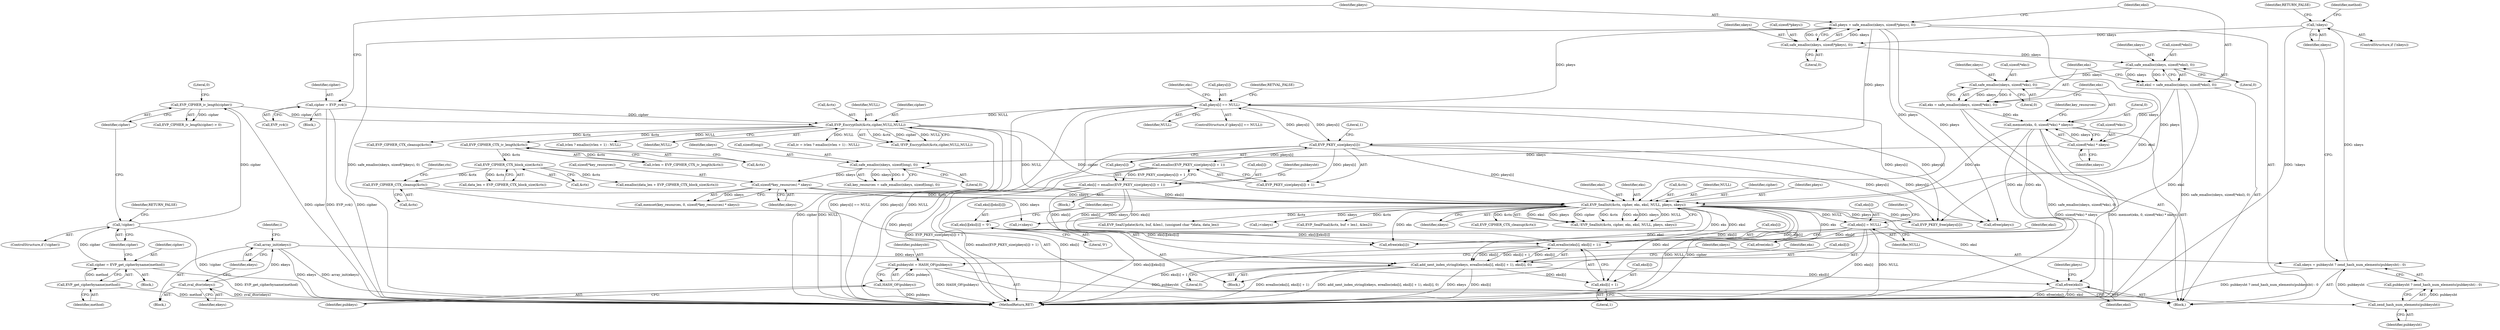 digraph "0_php_89637c6b41b510c20d262c17483f582f115c66d6@API" {
"1000409" [label="(Call,erealloc(eks[i], eksl[i] + 1))"];
"1000314" [label="(Call,EVP_SealInit(&ctx, cipher, eks, eksl, NULL, pkeys, nkeys))"];
"1000308" [label="(Call,EVP_CIPHER_CTX_cleanup(&ctx))"];
"1000305" [label="(Call,EVP_CIPHER_CTX_block_size(&ctx))"];
"1000288" [label="(Call,EVP_CIPHER_CTX_iv_length(&ctx))"];
"1000274" [label="(Call,EVP_EncryptInit(&ctx,cipher,NULL,NULL))"];
"1000177" [label="(Call,cipher = EVP_rc4())"];
"1000170" [label="(Call,EVP_CIPHER_iv_length(cipher))"];
"1000164" [label="(Call,!cipher)"];
"1000159" [label="(Call,cipher = EVP_get_cipherbyname(method))"];
"1000161" [label="(Call,EVP_get_cipherbyname(method))"];
"1000247" [label="(Call,pkeys[i] == NULL)"];
"1000180" [label="(Call,pkeys = safe_emalloc(nkeys, sizeof(*pkeys), 0))"];
"1000182" [label="(Call,safe_emalloc(nkeys, sizeof(*pkeys), 0))"];
"1000152" [label="(Call,!nkeys)"];
"1000144" [label="(Call,nkeys = pubkeysht ? zend_hash_num_elements(pubkeysht) : 0)"];
"1000148" [label="(Call,zend_hash_num_elements(pubkeysht))"];
"1000140" [label="(Call,pubkeysht = HASH_OF(pubkeys))"];
"1000142" [label="(Call,HASH_OF(pubkeys))"];
"1000261" [label="(Call,EVP_PKEY_size(pkeys[i]))"];
"1000204" [label="(Call,memset(eks, 0, sizeof(*eks) * nkeys))"];
"1000196" [label="(Call,eks = safe_emalloc(nkeys, sizeof(*eks), 0))"];
"1000198" [label="(Call,safe_emalloc(nkeys, sizeof(*eks), 0))"];
"1000190" [label="(Call,safe_emalloc(nkeys, sizeof(*eksl), 0))"];
"1000207" [label="(Call,sizeof(*eks) * nkeys)"];
"1000255" [label="(Call,eks[i] = emalloc(EVP_PKEY_size(pkeys[i]) + 1))"];
"1000259" [label="(Call,emalloc(EVP_PKEY_size(pkeys[i]) + 1))"];
"1000188" [label="(Call,eksl = safe_emalloc(nkeys, sizeof(*eksl), 0))"];
"1000222" [label="(Call,sizeof(*key_resources) * nkeys)"];
"1000214" [label="(Call,safe_emalloc(nkeys, sizeof(long), 0))"];
"1000422" [label="(Call,eks[i] = NULL)"];
"1000398" [label="(Call,eks[i][eksl[i]] = '\0')"];
"1000407" [label="(Call,add_next_index_stringl(ekeys, erealloc(eks[i], eksl[i] + 1), eksl[i], 0))"];
"1000386" [label="(Call,array_init(ekeys))"];
"1000384" [label="(Call,zval_dtor(ekeys))"];
"1000409" [label="(Call,erealloc(eks[i], eksl[i] + 1))"];
"1000413" [label="(Call,eksl[i] + 1)"];
"1000498" [label="(Call,efree(eksl))"];
"1000205" [label="(Identifier,eks)"];
"1000142" [label="(Call,HASH_OF(pubkeys))"];
"1000148" [label="(Call,zend_hash_num_elements(pubkeysht))"];
"1000195" [label="(Literal,0)"];
"1000315" [label="(Call,&ctx)"];
"1000316" [label="(Identifier,ctx)"];
"1000499" [label="(Identifier,eksl)"];
"1000387" [label="(Identifier,ekeys)"];
"1000155" [label="(Identifier,RETURN_FALSE)"];
"1000169" [label="(Call,EVP_CIPHER_iv_length(cipher) > 0)"];
"1000320" [label="(Identifier,NULL)"];
"1000293" [label="(Call,ivlen ? emalloc(ivlen + 1) : NULL)"];
"1000422" [label="(Call,eks[i] = NULL)"];
"1000413" [label="(Call,eksl[i] + 1)"];
"1000218" [label="(Literal,0)"];
"1000397" [label="(Block,)"];
"1000152" [label="(Call,!nkeys)"];
"1000317" [label="(Identifier,cipher)"];
"1000259" [label="(Call,emalloc(EVP_PKEY_size(pkeys[i]) + 1))"];
"1000219" [label="(Call,memset(key_resources, 0, sizeof(*key_resources) * nkeys))"];
"1000161" [label="(Call,EVP_get_cipherbyname(method))"];
"1000410" [label="(Call,eks[i])"];
"1000177" [label="(Call,cipher = EVP_rc4())"];
"1000305" [label="(Call,EVP_CIPHER_CTX_block_size(&ctx))"];
"1000204" [label="(Call,memset(eks, 0, sizeof(*eks) * nkeys))"];
"1000107" [label="(Block,)"];
"1000248" [label="(Call,pkeys[i])"];
"1000386" [label="(Call,array_init(ekeys))"];
"1000207" [label="(Call,sizeof(*eks) * nkeys)"];
"1000392" [label="(Call,i<nkeys)"];
"1000291" [label="(Call,iv = ivlen ? emalloc(ivlen + 1) : NULL)"];
"1000384" [label="(Call,zval_dtor(ekeys))"];
"1000498" [label="(Call,efree(eksl))"];
"1000385" [label="(Identifier,ekeys)"];
"1000273" [label="(Call,!EVP_EncryptInit(&ctx,cipher,NULL,NULL))"];
"1000407" [label="(Call,add_next_index_stringl(ekeys, erealloc(eks[i], eksl[i] + 1), eksl[i], 0))"];
"1000191" [label="(Identifier,nkeys)"];
"1000167" [label="(Identifier,RETURN_FALSE)"];
"1000157" [label="(Identifier,method)"];
"1000251" [label="(Identifier,NULL)"];
"1000423" [label="(Call,eks[i])"];
"1000172" [label="(Literal,0)"];
"1000190" [label="(Call,safe_emalloc(nkeys, sizeof(*eksl), 0))"];
"1000501" [label="(Identifier,pkeys)"];
"1000321" [label="(Identifier,pkeys)"];
"1000176" [label="(Block,)"];
"1000182" [label="(Call,safe_emalloc(nkeys, sizeof(*pkeys), 0))"];
"1000253" [label="(Identifier,RETVAL_FALSE)"];
"1000203" [label="(Literal,0)"];
"1000390" [label="(Identifier,i)"];
"1000496" [label="(Call,efree(eks))"];
"1000342" [label="(Call,EVP_SealFinal(&ctx, buf + len1, &len2))"];
"1000211" [label="(Identifier,nkeys)"];
"1000171" [label="(Identifier,cipher)"];
"1000162" [label="(Identifier,method)"];
"1000187" [label="(Literal,0)"];
"1000200" [label="(Call,sizeof(*eks))"];
"1000267" [label="(Identifier,pubkeysht)"];
"1000288" [label="(Call,EVP_CIPHER_CTX_iv_length(&ctx))"];
"1000153" [label="(Identifier,nkeys)"];
"1000160" [label="(Identifier,cipher)"];
"1000164" [label="(Call,!cipher)"];
"1000222" [label="(Call,sizeof(*key_resources) * nkeys)"];
"1000165" [label="(Identifier,cipher)"];
"1000199" [label="(Identifier,nkeys)"];
"1000146" [label="(Call,pubkeysht ? zend_hash_num_elements(pubkeysht) : 0)"];
"1000255" [label="(Call,eks[i] = emalloc(EVP_PKEY_size(pkeys[i]) + 1))"];
"1000417" [label="(Literal,1)"];
"1000314" [label="(Call,EVP_SealInit(&ctx, cipher, eks, eksl, NULL, pkeys, nkeys))"];
"1000188" [label="(Call,eksl = safe_emalloc(nkeys, sizeof(*eksl), 0))"];
"1000197" [label="(Identifier,eks)"];
"1000306" [label="(Call,&ctx)"];
"1000274" [label="(Call,EVP_EncryptInit(&ctx,cipher,NULL,NULL))"];
"1000414" [label="(Call,eksl[i])"];
"1000322" [label="(Identifier,nkeys)"];
"1000226" [label="(Identifier,nkeys)"];
"1000170" [label="(Call,EVP_CIPHER_iv_length(cipher))"];
"1000206" [label="(Literal,0)"];
"1000277" [label="(Identifier,cipher)"];
"1000159" [label="(Call,cipher = EVP_get_cipherbyname(method))"];
"1000192" [label="(Call,sizeof(*eksl))"];
"1000140" [label="(Call,pubkeysht = HASH_OF(pubkeys))"];
"1000257" [label="(Identifier,eks)"];
"1000408" [label="(Identifier,ekeys)"];
"1000145" [label="(Identifier,nkeys)"];
"1000265" [label="(Literal,1)"];
"1000180" [label="(Call,pkeys = safe_emalloc(nkeys, sizeof(*pkeys), 0))"];
"1000181" [label="(Identifier,pkeys)"];
"1000262" [label="(Call,pkeys[i])"];
"1000424" [label="(Identifier,eks)"];
"1000356" [label="(Block,)"];
"1000215" [label="(Identifier,nkeys)"];
"1000319" [label="(Identifier,eksl)"];
"1000198" [label="(Call,safe_emalloc(nkeys, sizeof(*eks), 0))"];
"1000286" [label="(Call,ivlen = EVP_CIPHER_CTX_iv_length(&ctx))"];
"1000338" [label="(Call,EVP_CIPHER_CTX_cleanup(&ctx))"];
"1000158" [label="(Block,)"];
"1000469" [label="(Call,i<nkeys)"];
"1000279" [label="(Identifier,NULL)"];
"1000214" [label="(Call,safe_emalloc(nkeys, sizeof(long), 0))"];
"1000421" [label="(Literal,0)"];
"1000282" [label="(Call,EVP_CIPHER_CTX_cleanup(&ctx))"];
"1000189" [label="(Identifier,eksl)"];
"1000260" [label="(Call,EVP_PKEY_size(pkeys[i]) + 1)"];
"1000399" [label="(Call,eks[i][eksl[i]])"];
"1000246" [label="(ControlStructure,if (pkeys[i] == NULL))"];
"1000309" [label="(Call,&ctx)"];
"1000245" [label="(Block,)"];
"1000261" [label="(Call,EVP_PKEY_size(pkeys[i]))"];
"1000208" [label="(Call,sizeof(*eks))"];
"1000318" [label="(Identifier,eks)"];
"1000275" [label="(Call,&ctx)"];
"1000278" [label="(Identifier,NULL)"];
"1000163" [label="(ControlStructure,if (!cipher))"];
"1000149" [label="(Identifier,pubkeysht)"];
"1000196" [label="(Call,eks = safe_emalloc(nkeys, sizeof(*eks), 0))"];
"1000256" [label="(Call,eks[i])"];
"1000426" [label="(Identifier,NULL)"];
"1000504" [label="(MethodReturn,RET)"];
"1000302" [label="(Call,emalloc(data_len + EVP_CIPHER_CTX_block_size(&ctx)))"];
"1000179" [label="(Call,EVP_rc4())"];
"1000216" [label="(Call,sizeof(long))"];
"1000409" [label="(Call,erealloc(eks[i], eksl[i] + 1))"];
"1000398" [label="(Call,eks[i][eksl[i]] = '\0')"];
"1000483" [label="(Call,EVP_PKEY_free(pkeys[i]))"];
"1000419" [label="(Identifier,eksl)"];
"1000406" [label="(Literal,'\0')"];
"1000178" [label="(Identifier,cipher)"];
"1000213" [label="(Identifier,key_resources)"];
"1000313" [label="(Call,!EVP_SealInit(&ctx, cipher, eks, eksl, NULL, pkeys, nkeys))"];
"1000308" [label="(Call,EVP_CIPHER_CTX_cleanup(&ctx))"];
"1000324" [label="(Call,EVP_SealUpdate(&ctx, buf, &len1, (unsigned char *)data, data_len))"];
"1000151" [label="(ControlStructure,if (!nkeys))"];
"1000144" [label="(Call,nkeys = pubkeysht ? zend_hash_num_elements(pubkeysht) : 0)"];
"1000143" [label="(Identifier,pubkeys)"];
"1000289" [label="(Call,&ctx)"];
"1000396" [label="(Identifier,i)"];
"1000212" [label="(Call,key_resources = safe_emalloc(nkeys, sizeof(long), 0))"];
"1000141" [label="(Identifier,pubkeysht)"];
"1000492" [label="(Call,efree(eks[i]))"];
"1000303" [label="(Call,data_len + EVP_CIPHER_CTX_block_size(&ctx))"];
"1000500" [label="(Call,efree(pkeys))"];
"1000247" [label="(Call,pkeys[i] == NULL)"];
"1000184" [label="(Call,sizeof(*pkeys))"];
"1000223" [label="(Call,sizeof(*key_resources))"];
"1000183" [label="(Identifier,nkeys)"];
"1000418" [label="(Call,eksl[i])"];
"1000409" -> "1000407"  [label="AST: "];
"1000409" -> "1000413"  [label="CFG: "];
"1000410" -> "1000409"  [label="AST: "];
"1000413" -> "1000409"  [label="AST: "];
"1000419" -> "1000409"  [label="CFG: "];
"1000409" -> "1000504"  [label="DDG: eksl[i] + 1"];
"1000409" -> "1000407"  [label="DDG: eks[i]"];
"1000409" -> "1000407"  [label="DDG: eksl[i] + 1"];
"1000314" -> "1000409"  [label="DDG: eks"];
"1000314" -> "1000409"  [label="DDG: eksl"];
"1000422" -> "1000409"  [label="DDG: eks[i]"];
"1000255" -> "1000409"  [label="DDG: eks[i]"];
"1000398" -> "1000409"  [label="DDG: eks[i][eksl[i]]"];
"1000407" -> "1000409"  [label="DDG: eksl[i]"];
"1000314" -> "1000313"  [label="AST: "];
"1000314" -> "1000322"  [label="CFG: "];
"1000315" -> "1000314"  [label="AST: "];
"1000317" -> "1000314"  [label="AST: "];
"1000318" -> "1000314"  [label="AST: "];
"1000319" -> "1000314"  [label="AST: "];
"1000320" -> "1000314"  [label="AST: "];
"1000321" -> "1000314"  [label="AST: "];
"1000322" -> "1000314"  [label="AST: "];
"1000313" -> "1000314"  [label="CFG: "];
"1000314" -> "1000504"  [label="DDG: NULL"];
"1000314" -> "1000504"  [label="DDG: cipher"];
"1000314" -> "1000313"  [label="DDG: eksl"];
"1000314" -> "1000313"  [label="DDG: pkeys"];
"1000314" -> "1000313"  [label="DDG: cipher"];
"1000314" -> "1000313"  [label="DDG: &ctx"];
"1000314" -> "1000313"  [label="DDG: eks"];
"1000314" -> "1000313"  [label="DDG: nkeys"];
"1000314" -> "1000313"  [label="DDG: NULL"];
"1000308" -> "1000314"  [label="DDG: &ctx"];
"1000274" -> "1000314"  [label="DDG: cipher"];
"1000274" -> "1000314"  [label="DDG: NULL"];
"1000204" -> "1000314"  [label="DDG: eks"];
"1000255" -> "1000314"  [label="DDG: eks[i]"];
"1000188" -> "1000314"  [label="DDG: eksl"];
"1000180" -> "1000314"  [label="DDG: pkeys"];
"1000261" -> "1000314"  [label="DDG: pkeys[i]"];
"1000222" -> "1000314"  [label="DDG: nkeys"];
"1000314" -> "1000324"  [label="DDG: &ctx"];
"1000314" -> "1000338"  [label="DDG: &ctx"];
"1000314" -> "1000342"  [label="DDG: &ctx"];
"1000314" -> "1000392"  [label="DDG: nkeys"];
"1000314" -> "1000413"  [label="DDG: eksl"];
"1000314" -> "1000407"  [label="DDG: eksl"];
"1000314" -> "1000422"  [label="DDG: NULL"];
"1000314" -> "1000469"  [label="DDG: nkeys"];
"1000314" -> "1000483"  [label="DDG: pkeys"];
"1000314" -> "1000492"  [label="DDG: eks"];
"1000314" -> "1000496"  [label="DDG: eks"];
"1000314" -> "1000498"  [label="DDG: eksl"];
"1000314" -> "1000500"  [label="DDG: pkeys"];
"1000308" -> "1000107"  [label="AST: "];
"1000308" -> "1000309"  [label="CFG: "];
"1000309" -> "1000308"  [label="AST: "];
"1000316" -> "1000308"  [label="CFG: "];
"1000305" -> "1000308"  [label="DDG: &ctx"];
"1000305" -> "1000303"  [label="AST: "];
"1000305" -> "1000306"  [label="CFG: "];
"1000306" -> "1000305"  [label="AST: "];
"1000303" -> "1000305"  [label="CFG: "];
"1000305" -> "1000302"  [label="DDG: &ctx"];
"1000305" -> "1000303"  [label="DDG: &ctx"];
"1000288" -> "1000305"  [label="DDG: &ctx"];
"1000288" -> "1000286"  [label="AST: "];
"1000288" -> "1000289"  [label="CFG: "];
"1000289" -> "1000288"  [label="AST: "];
"1000286" -> "1000288"  [label="CFG: "];
"1000288" -> "1000286"  [label="DDG: &ctx"];
"1000274" -> "1000288"  [label="DDG: &ctx"];
"1000274" -> "1000273"  [label="AST: "];
"1000274" -> "1000279"  [label="CFG: "];
"1000275" -> "1000274"  [label="AST: "];
"1000277" -> "1000274"  [label="AST: "];
"1000278" -> "1000274"  [label="AST: "];
"1000279" -> "1000274"  [label="AST: "];
"1000273" -> "1000274"  [label="CFG: "];
"1000274" -> "1000504"  [label="DDG: NULL"];
"1000274" -> "1000504"  [label="DDG: cipher"];
"1000274" -> "1000273"  [label="DDG: &ctx"];
"1000274" -> "1000273"  [label="DDG: cipher"];
"1000274" -> "1000273"  [label="DDG: NULL"];
"1000177" -> "1000274"  [label="DDG: cipher"];
"1000170" -> "1000274"  [label="DDG: cipher"];
"1000247" -> "1000274"  [label="DDG: NULL"];
"1000274" -> "1000282"  [label="DDG: &ctx"];
"1000274" -> "1000291"  [label="DDG: NULL"];
"1000274" -> "1000293"  [label="DDG: NULL"];
"1000177" -> "1000176"  [label="AST: "];
"1000177" -> "1000179"  [label="CFG: "];
"1000178" -> "1000177"  [label="AST: "];
"1000179" -> "1000177"  [label="AST: "];
"1000181" -> "1000177"  [label="CFG: "];
"1000177" -> "1000504"  [label="DDG: cipher"];
"1000177" -> "1000504"  [label="DDG: EVP_rc4()"];
"1000170" -> "1000169"  [label="AST: "];
"1000170" -> "1000171"  [label="CFG: "];
"1000171" -> "1000170"  [label="AST: "];
"1000172" -> "1000170"  [label="CFG: "];
"1000170" -> "1000504"  [label="DDG: cipher"];
"1000170" -> "1000169"  [label="DDG: cipher"];
"1000164" -> "1000170"  [label="DDG: cipher"];
"1000164" -> "1000163"  [label="AST: "];
"1000164" -> "1000165"  [label="CFG: "];
"1000165" -> "1000164"  [label="AST: "];
"1000167" -> "1000164"  [label="CFG: "];
"1000171" -> "1000164"  [label="CFG: "];
"1000164" -> "1000504"  [label="DDG: !cipher"];
"1000159" -> "1000164"  [label="DDG: cipher"];
"1000159" -> "1000158"  [label="AST: "];
"1000159" -> "1000161"  [label="CFG: "];
"1000160" -> "1000159"  [label="AST: "];
"1000161" -> "1000159"  [label="AST: "];
"1000165" -> "1000159"  [label="CFG: "];
"1000159" -> "1000504"  [label="DDG: EVP_get_cipherbyname(method)"];
"1000161" -> "1000159"  [label="DDG: method"];
"1000161" -> "1000162"  [label="CFG: "];
"1000162" -> "1000161"  [label="AST: "];
"1000161" -> "1000504"  [label="DDG: method"];
"1000247" -> "1000246"  [label="AST: "];
"1000247" -> "1000251"  [label="CFG: "];
"1000248" -> "1000247"  [label="AST: "];
"1000251" -> "1000247"  [label="AST: "];
"1000253" -> "1000247"  [label="CFG: "];
"1000257" -> "1000247"  [label="CFG: "];
"1000247" -> "1000504"  [label="DDG: pkeys[i]"];
"1000247" -> "1000504"  [label="DDG: NULL"];
"1000247" -> "1000504"  [label="DDG: pkeys[i] == NULL"];
"1000180" -> "1000247"  [label="DDG: pkeys"];
"1000261" -> "1000247"  [label="DDG: pkeys[i]"];
"1000247" -> "1000261"  [label="DDG: pkeys[i]"];
"1000247" -> "1000483"  [label="DDG: pkeys[i]"];
"1000247" -> "1000500"  [label="DDG: pkeys[i]"];
"1000180" -> "1000107"  [label="AST: "];
"1000180" -> "1000182"  [label="CFG: "];
"1000181" -> "1000180"  [label="AST: "];
"1000182" -> "1000180"  [label="AST: "];
"1000189" -> "1000180"  [label="CFG: "];
"1000180" -> "1000504"  [label="DDG: safe_emalloc(nkeys, sizeof(*pkeys), 0)"];
"1000182" -> "1000180"  [label="DDG: nkeys"];
"1000182" -> "1000180"  [label="DDG: 0"];
"1000180" -> "1000261"  [label="DDG: pkeys"];
"1000180" -> "1000483"  [label="DDG: pkeys"];
"1000180" -> "1000500"  [label="DDG: pkeys"];
"1000182" -> "1000187"  [label="CFG: "];
"1000183" -> "1000182"  [label="AST: "];
"1000184" -> "1000182"  [label="AST: "];
"1000187" -> "1000182"  [label="AST: "];
"1000152" -> "1000182"  [label="DDG: nkeys"];
"1000182" -> "1000190"  [label="DDG: nkeys"];
"1000152" -> "1000151"  [label="AST: "];
"1000152" -> "1000153"  [label="CFG: "];
"1000153" -> "1000152"  [label="AST: "];
"1000155" -> "1000152"  [label="CFG: "];
"1000157" -> "1000152"  [label="CFG: "];
"1000152" -> "1000504"  [label="DDG: !nkeys"];
"1000144" -> "1000152"  [label="DDG: nkeys"];
"1000144" -> "1000107"  [label="AST: "];
"1000144" -> "1000146"  [label="CFG: "];
"1000145" -> "1000144"  [label="AST: "];
"1000146" -> "1000144"  [label="AST: "];
"1000153" -> "1000144"  [label="CFG: "];
"1000144" -> "1000504"  [label="DDG: pubkeysht ? zend_hash_num_elements(pubkeysht) : 0"];
"1000148" -> "1000144"  [label="DDG: pubkeysht"];
"1000148" -> "1000146"  [label="AST: "];
"1000148" -> "1000149"  [label="CFG: "];
"1000149" -> "1000148"  [label="AST: "];
"1000146" -> "1000148"  [label="CFG: "];
"1000148" -> "1000146"  [label="DDG: pubkeysht"];
"1000140" -> "1000148"  [label="DDG: pubkeysht"];
"1000140" -> "1000107"  [label="AST: "];
"1000140" -> "1000142"  [label="CFG: "];
"1000141" -> "1000140"  [label="AST: "];
"1000142" -> "1000140"  [label="AST: "];
"1000145" -> "1000140"  [label="CFG: "];
"1000140" -> "1000504"  [label="DDG: HASH_OF(pubkeys)"];
"1000142" -> "1000140"  [label="DDG: pubkeys"];
"1000142" -> "1000143"  [label="CFG: "];
"1000143" -> "1000142"  [label="AST: "];
"1000142" -> "1000504"  [label="DDG: pubkeys"];
"1000261" -> "1000260"  [label="AST: "];
"1000261" -> "1000262"  [label="CFG: "];
"1000262" -> "1000261"  [label="AST: "];
"1000265" -> "1000261"  [label="CFG: "];
"1000261" -> "1000504"  [label="DDG: pkeys[i]"];
"1000261" -> "1000259"  [label="DDG: pkeys[i]"];
"1000261" -> "1000260"  [label="DDG: pkeys[i]"];
"1000261" -> "1000483"  [label="DDG: pkeys[i]"];
"1000261" -> "1000500"  [label="DDG: pkeys[i]"];
"1000204" -> "1000107"  [label="AST: "];
"1000204" -> "1000207"  [label="CFG: "];
"1000205" -> "1000204"  [label="AST: "];
"1000206" -> "1000204"  [label="AST: "];
"1000207" -> "1000204"  [label="AST: "];
"1000213" -> "1000204"  [label="CFG: "];
"1000204" -> "1000504"  [label="DDG: sizeof(*eks) * nkeys"];
"1000204" -> "1000504"  [label="DDG: memset(eks, 0, sizeof(*eks) * nkeys)"];
"1000196" -> "1000204"  [label="DDG: eks"];
"1000207" -> "1000204"  [label="DDG: nkeys"];
"1000204" -> "1000492"  [label="DDG: eks"];
"1000204" -> "1000496"  [label="DDG: eks"];
"1000196" -> "1000107"  [label="AST: "];
"1000196" -> "1000198"  [label="CFG: "];
"1000197" -> "1000196"  [label="AST: "];
"1000198" -> "1000196"  [label="AST: "];
"1000205" -> "1000196"  [label="CFG: "];
"1000196" -> "1000504"  [label="DDG: safe_emalloc(nkeys, sizeof(*eks), 0)"];
"1000198" -> "1000196"  [label="DDG: nkeys"];
"1000198" -> "1000196"  [label="DDG: 0"];
"1000198" -> "1000203"  [label="CFG: "];
"1000199" -> "1000198"  [label="AST: "];
"1000200" -> "1000198"  [label="AST: "];
"1000203" -> "1000198"  [label="AST: "];
"1000190" -> "1000198"  [label="DDG: nkeys"];
"1000198" -> "1000207"  [label="DDG: nkeys"];
"1000190" -> "1000188"  [label="AST: "];
"1000190" -> "1000195"  [label="CFG: "];
"1000191" -> "1000190"  [label="AST: "];
"1000192" -> "1000190"  [label="AST: "];
"1000195" -> "1000190"  [label="AST: "];
"1000188" -> "1000190"  [label="CFG: "];
"1000190" -> "1000188"  [label="DDG: nkeys"];
"1000190" -> "1000188"  [label="DDG: 0"];
"1000207" -> "1000211"  [label="CFG: "];
"1000208" -> "1000207"  [label="AST: "];
"1000211" -> "1000207"  [label="AST: "];
"1000207" -> "1000214"  [label="DDG: nkeys"];
"1000255" -> "1000245"  [label="AST: "];
"1000255" -> "1000259"  [label="CFG: "];
"1000256" -> "1000255"  [label="AST: "];
"1000259" -> "1000255"  [label="AST: "];
"1000267" -> "1000255"  [label="CFG: "];
"1000255" -> "1000504"  [label="DDG: emalloc(EVP_PKEY_size(pkeys[i]) + 1)"];
"1000255" -> "1000504"  [label="DDG: eks[i]"];
"1000259" -> "1000255"  [label="DDG: EVP_PKEY_size(pkeys[i]) + 1"];
"1000255" -> "1000492"  [label="DDG: eks[i]"];
"1000255" -> "1000496"  [label="DDG: eks[i]"];
"1000259" -> "1000260"  [label="CFG: "];
"1000260" -> "1000259"  [label="AST: "];
"1000259" -> "1000504"  [label="DDG: EVP_PKEY_size(pkeys[i]) + 1"];
"1000188" -> "1000107"  [label="AST: "];
"1000189" -> "1000188"  [label="AST: "];
"1000197" -> "1000188"  [label="CFG: "];
"1000188" -> "1000504"  [label="DDG: safe_emalloc(nkeys, sizeof(*eksl), 0)"];
"1000188" -> "1000498"  [label="DDG: eksl"];
"1000222" -> "1000219"  [label="AST: "];
"1000222" -> "1000226"  [label="CFG: "];
"1000223" -> "1000222"  [label="AST: "];
"1000226" -> "1000222"  [label="AST: "];
"1000219" -> "1000222"  [label="CFG: "];
"1000222" -> "1000219"  [label="DDG: nkeys"];
"1000214" -> "1000222"  [label="DDG: nkeys"];
"1000222" -> "1000469"  [label="DDG: nkeys"];
"1000214" -> "1000212"  [label="AST: "];
"1000214" -> "1000218"  [label="CFG: "];
"1000215" -> "1000214"  [label="AST: "];
"1000216" -> "1000214"  [label="AST: "];
"1000218" -> "1000214"  [label="AST: "];
"1000212" -> "1000214"  [label="CFG: "];
"1000214" -> "1000212"  [label="DDG: nkeys"];
"1000214" -> "1000212"  [label="DDG: 0"];
"1000422" -> "1000397"  [label="AST: "];
"1000422" -> "1000426"  [label="CFG: "];
"1000423" -> "1000422"  [label="AST: "];
"1000426" -> "1000422"  [label="AST: "];
"1000396" -> "1000422"  [label="CFG: "];
"1000422" -> "1000504"  [label="DDG: NULL"];
"1000422" -> "1000504"  [label="DDG: eks[i]"];
"1000422" -> "1000492"  [label="DDG: eks[i]"];
"1000422" -> "1000496"  [label="DDG: eks[i]"];
"1000398" -> "1000397"  [label="AST: "];
"1000398" -> "1000406"  [label="CFG: "];
"1000399" -> "1000398"  [label="AST: "];
"1000406" -> "1000398"  [label="AST: "];
"1000408" -> "1000398"  [label="CFG: "];
"1000398" -> "1000504"  [label="DDG: eks[i][eksl[i]]"];
"1000398" -> "1000492"  [label="DDG: eks[i][eksl[i]]"];
"1000407" -> "1000397"  [label="AST: "];
"1000407" -> "1000421"  [label="CFG: "];
"1000408" -> "1000407"  [label="AST: "];
"1000418" -> "1000407"  [label="AST: "];
"1000421" -> "1000407"  [label="AST: "];
"1000424" -> "1000407"  [label="CFG: "];
"1000407" -> "1000504"  [label="DDG: erealloc(eks[i], eksl[i] + 1)"];
"1000407" -> "1000504"  [label="DDG: add_next_index_stringl(ekeys, erealloc(eks[i], eksl[i] + 1), eksl[i], 0)"];
"1000407" -> "1000504"  [label="DDG: ekeys"];
"1000407" -> "1000504"  [label="DDG: eksl[i]"];
"1000386" -> "1000407"  [label="DDG: ekeys"];
"1000407" -> "1000413"  [label="DDG: eksl[i]"];
"1000407" -> "1000498"  [label="DDG: eksl[i]"];
"1000386" -> "1000356"  [label="AST: "];
"1000386" -> "1000387"  [label="CFG: "];
"1000387" -> "1000386"  [label="AST: "];
"1000390" -> "1000386"  [label="CFG: "];
"1000386" -> "1000504"  [label="DDG: ekeys"];
"1000386" -> "1000504"  [label="DDG: array_init(ekeys)"];
"1000384" -> "1000386"  [label="DDG: ekeys"];
"1000384" -> "1000356"  [label="AST: "];
"1000384" -> "1000385"  [label="CFG: "];
"1000385" -> "1000384"  [label="AST: "];
"1000387" -> "1000384"  [label="CFG: "];
"1000384" -> "1000504"  [label="DDG: zval_dtor(ekeys)"];
"1000413" -> "1000417"  [label="CFG: "];
"1000414" -> "1000413"  [label="AST: "];
"1000417" -> "1000413"  [label="AST: "];
"1000498" -> "1000107"  [label="AST: "];
"1000498" -> "1000499"  [label="CFG: "];
"1000499" -> "1000498"  [label="AST: "];
"1000501" -> "1000498"  [label="CFG: "];
"1000498" -> "1000504"  [label="DDG: efree(eksl)"];
"1000498" -> "1000504"  [label="DDG: eksl"];
}
